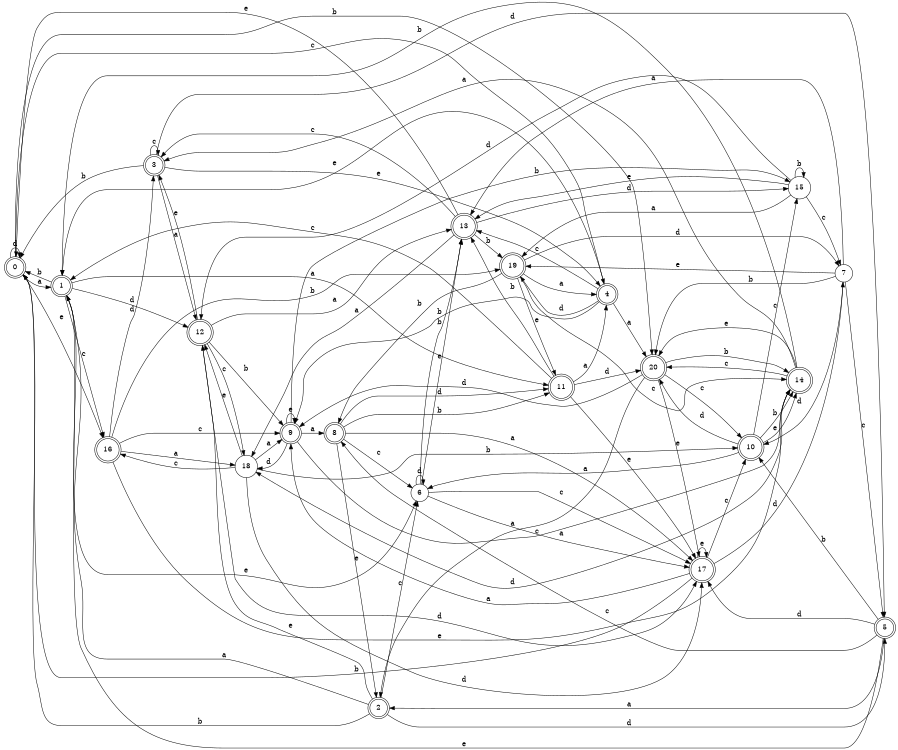 digraph n17_7 {
__start0 [label="" shape="none"];

rankdir=LR;
size="8,5";

s0 [style="rounded,filled", color="black", fillcolor="white" shape="doublecircle", label="0"];
s1 [style="rounded,filled", color="black", fillcolor="white" shape="doublecircle", label="1"];
s2 [style="rounded,filled", color="black", fillcolor="white" shape="doublecircle", label="2"];
s3 [style="rounded,filled", color="black", fillcolor="white" shape="doublecircle", label="3"];
s4 [style="rounded,filled", color="black", fillcolor="white" shape="doublecircle", label="4"];
s5 [style="rounded,filled", color="black", fillcolor="white" shape="doublecircle", label="5"];
s6 [style="filled", color="black", fillcolor="white" shape="circle", label="6"];
s7 [style="filled", color="black", fillcolor="white" shape="circle", label="7"];
s8 [style="rounded,filled", color="black", fillcolor="white" shape="doublecircle", label="8"];
s9 [style="rounded,filled", color="black", fillcolor="white" shape="doublecircle", label="9"];
s10 [style="rounded,filled", color="black", fillcolor="white" shape="doublecircle", label="10"];
s11 [style="rounded,filled", color="black", fillcolor="white" shape="doublecircle", label="11"];
s12 [style="rounded,filled", color="black", fillcolor="white" shape="doublecircle", label="12"];
s13 [style="rounded,filled", color="black", fillcolor="white" shape="doublecircle", label="13"];
s14 [style="rounded,filled", color="black", fillcolor="white" shape="doublecircle", label="14"];
s15 [style="filled", color="black", fillcolor="white" shape="circle", label="15"];
s16 [style="rounded,filled", color="black", fillcolor="white" shape="doublecircle", label="16"];
s17 [style="rounded,filled", color="black", fillcolor="white" shape="doublecircle", label="17"];
s18 [style="filled", color="black", fillcolor="white" shape="circle", label="18"];
s19 [style="rounded,filled", color="black", fillcolor="white" shape="doublecircle", label="19"];
s20 [style="rounded,filled", color="black", fillcolor="white" shape="doublecircle", label="20"];
s0 -> s1 [label="a"];
s0 -> s20 [label="b"];
s0 -> s4 [label="c"];
s0 -> s0 [label="d"];
s0 -> s16 [label="e"];
s1 -> s11 [label="a"];
s1 -> s0 [label="b"];
s1 -> s16 [label="c"];
s1 -> s12 [label="d"];
s1 -> s6 [label="e"];
s2 -> s1 [label="a"];
s2 -> s0 [label="b"];
s2 -> s6 [label="c"];
s2 -> s5 [label="d"];
s2 -> s12 [label="e"];
s3 -> s12 [label="a"];
s3 -> s0 [label="b"];
s3 -> s3 [label="c"];
s3 -> s5 [label="d"];
s3 -> s4 [label="e"];
s4 -> s20 [label="a"];
s4 -> s9 [label="b"];
s4 -> s13 [label="c"];
s4 -> s19 [label="d"];
s4 -> s1 [label="e"];
s5 -> s2 [label="a"];
s5 -> s10 [label="b"];
s5 -> s8 [label="c"];
s5 -> s17 [label="d"];
s5 -> s1 [label="e"];
s6 -> s17 [label="a"];
s6 -> s13 [label="b"];
s6 -> s17 [label="c"];
s6 -> s6 [label="d"];
s6 -> s13 [label="e"];
s7 -> s13 [label="a"];
s7 -> s20 [label="b"];
s7 -> s5 [label="c"];
s7 -> s10 [label="d"];
s7 -> s19 [label="e"];
s8 -> s17 [label="a"];
s8 -> s11 [label="b"];
s8 -> s6 [label="c"];
s8 -> s11 [label="d"];
s8 -> s2 [label="e"];
s9 -> s8 [label="a"];
s9 -> s15 [label="b"];
s9 -> s14 [label="c"];
s9 -> s18 [label="d"];
s9 -> s9 [label="e"];
s10 -> s6 [label="a"];
s10 -> s14 [label="b"];
s10 -> s15 [label="c"];
s10 -> s20 [label="d"];
s10 -> s14 [label="e"];
s11 -> s4 [label="a"];
s11 -> s13 [label="b"];
s11 -> s1 [label="c"];
s11 -> s20 [label="d"];
s11 -> s17 [label="e"];
s12 -> s13 [label="a"];
s12 -> s9 [label="b"];
s12 -> s18 [label="c"];
s12 -> s17 [label="d"];
s12 -> s3 [label="e"];
s13 -> s18 [label="a"];
s13 -> s19 [label="b"];
s13 -> s3 [label="c"];
s13 -> s15 [label="d"];
s13 -> s0 [label="e"];
s14 -> s3 [label="a"];
s14 -> s1 [label="b"];
s14 -> s20 [label="c"];
s14 -> s18 [label="d"];
s14 -> s20 [label="e"];
s15 -> s19 [label="a"];
s15 -> s15 [label="b"];
s15 -> s7 [label="c"];
s15 -> s12 [label="d"];
s15 -> s13 [label="e"];
s16 -> s18 [label="a"];
s16 -> s19 [label="b"];
s16 -> s9 [label="c"];
s16 -> s3 [label="d"];
s16 -> s14 [label="e"];
s17 -> s9 [label="a"];
s17 -> s0 [label="b"];
s17 -> s10 [label="c"];
s17 -> s7 [label="d"];
s17 -> s17 [label="e"];
s18 -> s9 [label="a"];
s18 -> s10 [label="b"];
s18 -> s16 [label="c"];
s18 -> s17 [label="d"];
s18 -> s12 [label="e"];
s19 -> s4 [label="a"];
s19 -> s8 [label="b"];
s19 -> s14 [label="c"];
s19 -> s7 [label="d"];
s19 -> s11 [label="e"];
s20 -> s2 [label="a"];
s20 -> s14 [label="b"];
s20 -> s10 [label="c"];
s20 -> s9 [label="d"];
s20 -> s17 [label="e"];

}